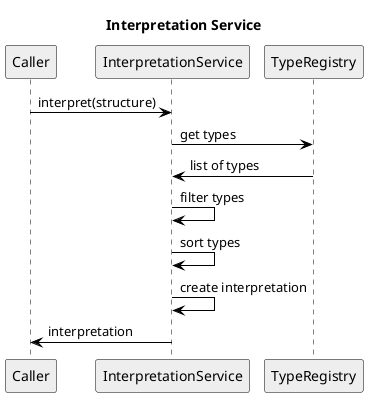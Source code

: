 @startuml sequence of interpretation
skinparam sequence {
    ParticipantBorderColor Black
    ParticipantBackgroundColor #EEE
    ParticipantBorderColor Black
    ArrowColor Black
    ActorBorderColor Black
    ActorBackgroundColor #EEE
    LifeLineBorderColor Black
}

title Interpretation Service

Caller -> InterpretationService : interpret(structure)
InterpretationService -> TypeRegistry : get types
TypeRegistry -> InterpretationService : list of types

InterpretationService -> InterpretationService : filter types
InterpretationService -> InterpretationService : sort types
InterpretationService -> InterpretationService : create interpretation

InterpretationService -> Caller : interpretation

@enduml